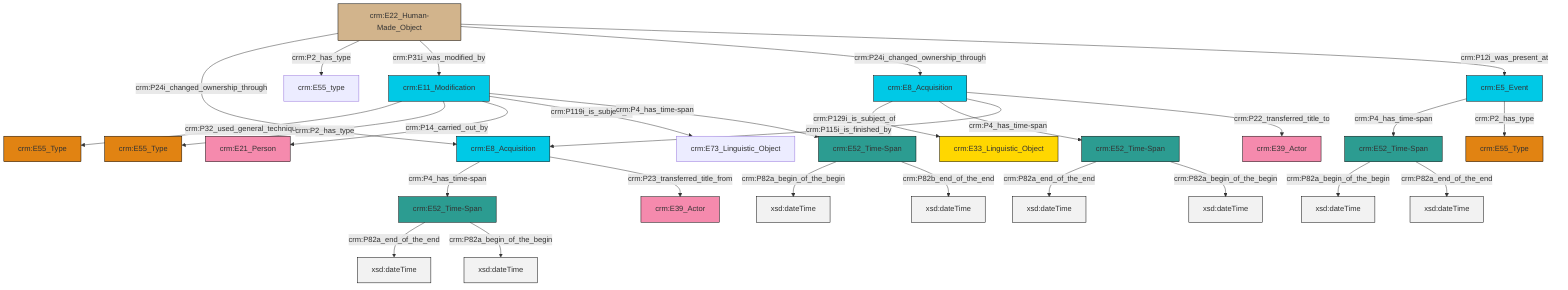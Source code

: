 graph TD
classDef Literal fill:#f2f2f2,stroke:#000000;
classDef CRM_Entity fill:#FFFFFF,stroke:#000000;
classDef Temporal_Entity fill:#00C9E6, stroke:#000000;
classDef Type fill:#E18312, stroke:#000000;
classDef Time-Span fill:#2C9C91, stroke:#000000;
classDef Appellation fill:#FFEB7F, stroke:#000000;
classDef Place fill:#008836, stroke:#000000;
classDef Persistent_Item fill:#B266B2, stroke:#000000;
classDef Conceptual_Object fill:#FFD700, stroke:#000000;
classDef Physical_Thing fill:#D2B48C, stroke:#000000;
classDef Actor fill:#f58aad, stroke:#000000;
classDef PC_Classes fill:#4ce600, stroke:#000000;
classDef Multi fill:#cccccc,stroke:#000000;

0["crm:E52_Time-Span"]:::Time-Span -->|crm:P82a_begin_of_the_begin| 1[xsd:dateTime]:::Literal
4["crm:E22_Human-Made_Object"]:::Physical_Thing -->|crm:P24i_changed_ownership_through| 5["crm:E8_Acquisition"]:::Temporal_Entity
5["crm:E8_Acquisition"]:::Temporal_Entity -->|crm:P4_has_time-span| 6["crm:E52_Time-Span"]:::Time-Span
7["crm:E5_Event"]:::Temporal_Entity -->|crm:P4_has_time-span| 0["crm:E52_Time-Span"]:::Time-Span
8["crm:E11_Modification"]:::Temporal_Entity -->|crm:P32_used_general_technique| 9["crm:E55_Type"]:::Type
13["crm:E8_Acquisition"]:::Temporal_Entity -->|crm:P129i_is_subject_of| 14["crm:E33_Linguistic_Object"]:::Conceptual_Object
13["crm:E8_Acquisition"]:::Temporal_Entity -->|crm:P4_has_time-span| 17["crm:E52_Time-Span"]:::Time-Span
17["crm:E52_Time-Span"]:::Time-Span -->|crm:P82a_end_of_the_end| 19[xsd:dateTime]:::Literal
4["crm:E22_Human-Made_Object"]:::Physical_Thing -->|crm:P2_has_type| 21["crm:E55_type"]:::Default
13["crm:E8_Acquisition"]:::Temporal_Entity -->|crm:P115i_is_finished_by| 5["crm:E8_Acquisition"]:::Temporal_Entity
8["crm:E11_Modification"]:::Temporal_Entity -->|crm:P2_has_type| 22["crm:E55_Type"]:::Type
6["crm:E52_Time-Span"]:::Time-Span -->|crm:P82a_end_of_the_end| 26[xsd:dateTime]:::Literal
8["crm:E11_Modification"]:::Temporal_Entity -->|crm:P14_carried_out_by| 10["crm:E21_Person"]:::Actor
0["crm:E52_Time-Span"]:::Time-Span -->|crm:P82a_end_of_the_end| 27[xsd:dateTime]:::Literal
4["crm:E22_Human-Made_Object"]:::Physical_Thing -->|crm:P31i_was_modified_by| 8["crm:E11_Modification"]:::Temporal_Entity
8["crm:E11_Modification"]:::Temporal_Entity -->|crm:P119i_is_subject_of| 24["crm:E73_Linguistic_Object"]:::Default
4["crm:E22_Human-Made_Object"]:::Physical_Thing -->|crm:P24i_changed_ownership_through| 13["crm:E8_Acquisition"]:::Temporal_Entity
5["crm:E8_Acquisition"]:::Temporal_Entity -->|crm:P23_transferred_title_from| 33["crm:E39_Actor"]:::Actor
17["crm:E52_Time-Span"]:::Time-Span -->|crm:P82a_begin_of_the_begin| 34[xsd:dateTime]:::Literal
13["crm:E8_Acquisition"]:::Temporal_Entity -->|crm:P22_transferred_title_to| 30["crm:E39_Actor"]:::Actor
4["crm:E22_Human-Made_Object"]:::Physical_Thing -->|crm:P12i_was_present_at| 7["crm:E5_Event"]:::Temporal_Entity
8["crm:E11_Modification"]:::Temporal_Entity -->|crm:P4_has_time-span| 2["crm:E52_Time-Span"]:::Time-Span
6["crm:E52_Time-Span"]:::Time-Span -->|crm:P82a_begin_of_the_begin| 37[xsd:dateTime]:::Literal
7["crm:E5_Event"]:::Temporal_Entity -->|crm:P2_has_type| 15["crm:E55_Type"]:::Type
2["crm:E52_Time-Span"]:::Time-Span -->|crm:P82a_begin_of_the_begin| 40[xsd:dateTime]:::Literal
2["crm:E52_Time-Span"]:::Time-Span -->|crm:P82b_end_of_the_end| 41[xsd:dateTime]:::Literal